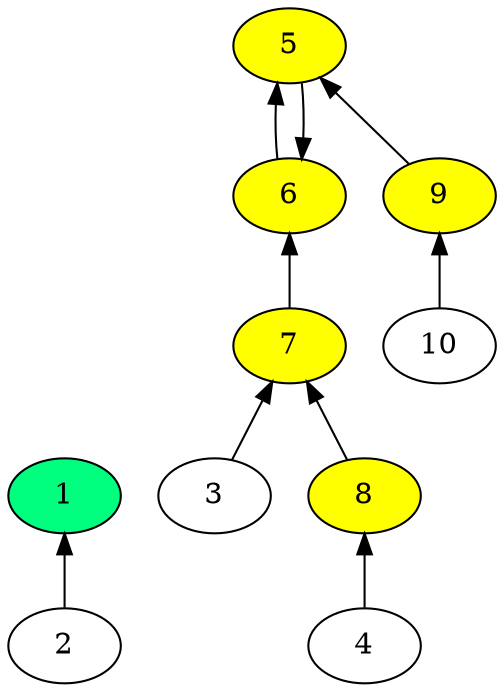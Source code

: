 digraph time_source_tree {
  rankdir="BT";
  "2" -> "1";
  "3" -> "7";
  "4" -> "8";
  "5" -> "6";
  "6" -> "5";
  "7" -> "6";
  "8" -> "7";
  "9" -> "5";
  "10" -> "9";
  "1" [fillcolor="yellow" style="filled"];
  "5" [fillcolor="yellow" style="filled"];
  "6" [fillcolor="yellow" style="filled"];
  "7" [fillcolor="yellow" style="filled"];
  "8" [fillcolor="yellow" style="filled"];
  "9" [fillcolor="yellow" style="filled"];
  "1" [rank="source" fillcolor="#00FF7F" style="filled"];
}
